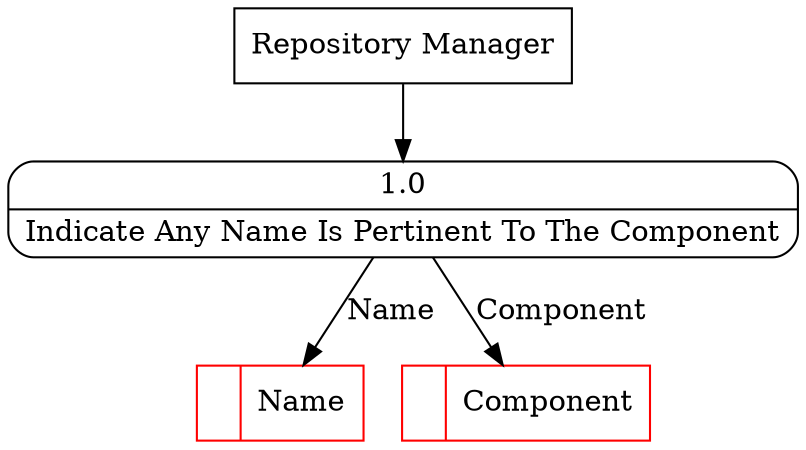 digraph dfd2{ 
node[shape=record]
200 [label="<f0>  |<f1> Name " color=red];
201 [label="<f0>  |<f1> Component " color=red];
202 [label="Repository Manager" shape=box];
203 [label="{<f0> 1.0|<f1> Indicate Any Name Is Pertinent To The Component }" shape=Mrecord];
202 -> 203
203 -> 200 [label="Name"]
203 -> 201 [label="Component"]
}